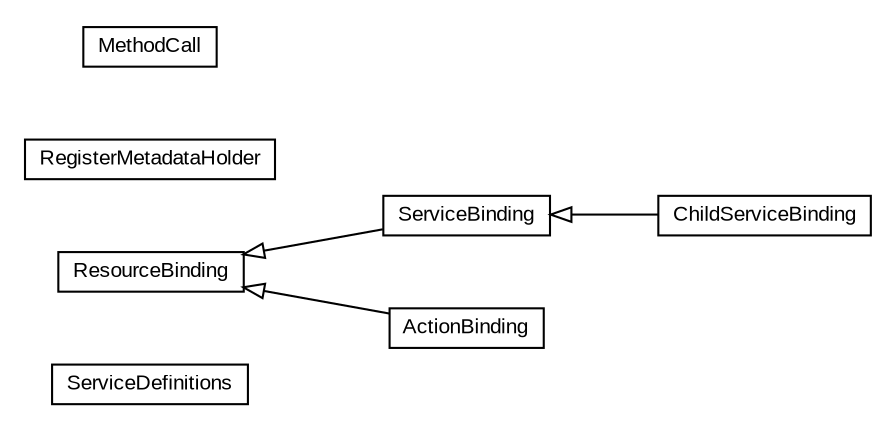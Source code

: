 #!/usr/local/bin/dot
#
# Class diagram 
# Generated by UMLGraph version R5_6-24-gf6e263 (http://www.umlgraph.org/)
#

digraph G {
	edge [fontname="arial",fontsize=10,labelfontname="arial",labelfontsize=10];
	node [fontname="arial",fontsize=10,shape=plaintext];
	nodesep=0.25;
	ranksep=0.5;
	rankdir=LR;
	// com.gwtplatform.dispatch.rest.rebind.type.ServiceDefinitions
	c26676 [label=<<table title="com.gwtplatform.dispatch.rest.rebind.type.ServiceDefinitions" border="0" cellborder="1" cellspacing="0" cellpadding="2" port="p" href="./ServiceDefinitions.html">
		<tr><td><table border="0" cellspacing="0" cellpadding="1">
<tr><td align="center" balign="center"> ServiceDefinitions </td></tr>
		</table></td></tr>
		</table>>, URL="./ServiceDefinitions.html", fontname="arial", fontcolor="black", fontsize=10.0];
	// com.gwtplatform.dispatch.rest.rebind.type.ServiceBinding
	c26677 [label=<<table title="com.gwtplatform.dispatch.rest.rebind.type.ServiceBinding" border="0" cellborder="1" cellspacing="0" cellpadding="2" port="p" href="./ServiceBinding.html">
		<tr><td><table border="0" cellspacing="0" cellpadding="1">
<tr><td align="center" balign="center"> ServiceBinding </td></tr>
		</table></td></tr>
		</table>>, URL="./ServiceBinding.html", fontname="arial", fontcolor="black", fontsize=10.0];
	// com.gwtplatform.dispatch.rest.rebind.type.ResourceBinding
	c26678 [label=<<table title="com.gwtplatform.dispatch.rest.rebind.type.ResourceBinding" border="0" cellborder="1" cellspacing="0" cellpadding="2" port="p" href="./ResourceBinding.html">
		<tr><td><table border="0" cellspacing="0" cellpadding="1">
<tr><td align="center" balign="center"> ResourceBinding </td></tr>
		</table></td></tr>
		</table>>, URL="./ResourceBinding.html", fontname="arial", fontcolor="black", fontsize=10.0];
	// com.gwtplatform.dispatch.rest.rebind.type.RegisterMetadataHolder
	c26679 [label=<<table title="com.gwtplatform.dispatch.rest.rebind.type.RegisterMetadataHolder" border="0" cellborder="1" cellspacing="0" cellpadding="2" port="p" href="./RegisterMetadataHolder.html">
		<tr><td><table border="0" cellspacing="0" cellpadding="1">
<tr><td align="center" balign="center"> RegisterMetadataHolder </td></tr>
		</table></td></tr>
		</table>>, URL="./RegisterMetadataHolder.html", fontname="arial", fontcolor="black", fontsize=10.0];
	// com.gwtplatform.dispatch.rest.rebind.type.MethodCall
	c26680 [label=<<table title="com.gwtplatform.dispatch.rest.rebind.type.MethodCall" border="0" cellborder="1" cellspacing="0" cellpadding="2" port="p" href="./MethodCall.html">
		<tr><td><table border="0" cellspacing="0" cellpadding="1">
<tr><td align="center" balign="center"> MethodCall </td></tr>
		</table></td></tr>
		</table>>, URL="./MethodCall.html", fontname="arial", fontcolor="black", fontsize=10.0];
	// com.gwtplatform.dispatch.rest.rebind.type.ChildServiceBinding
	c26681 [label=<<table title="com.gwtplatform.dispatch.rest.rebind.type.ChildServiceBinding" border="0" cellborder="1" cellspacing="0" cellpadding="2" port="p" href="./ChildServiceBinding.html">
		<tr><td><table border="0" cellspacing="0" cellpadding="1">
<tr><td align="center" balign="center"> ChildServiceBinding </td></tr>
		</table></td></tr>
		</table>>, URL="./ChildServiceBinding.html", fontname="arial", fontcolor="black", fontsize=10.0];
	// com.gwtplatform.dispatch.rest.rebind.type.ActionBinding
	c26682 [label=<<table title="com.gwtplatform.dispatch.rest.rebind.type.ActionBinding" border="0" cellborder="1" cellspacing="0" cellpadding="2" port="p" href="./ActionBinding.html">
		<tr><td><table border="0" cellspacing="0" cellpadding="1">
<tr><td align="center" balign="center"> ActionBinding </td></tr>
		</table></td></tr>
		</table>>, URL="./ActionBinding.html", fontname="arial", fontcolor="black", fontsize=10.0];
	//com.gwtplatform.dispatch.rest.rebind.type.ServiceBinding extends com.gwtplatform.dispatch.rest.rebind.type.ResourceBinding
	c26678:p -> c26677:p [dir=back,arrowtail=empty];
	//com.gwtplatform.dispatch.rest.rebind.type.ChildServiceBinding extends com.gwtplatform.dispatch.rest.rebind.type.ServiceBinding
	c26677:p -> c26681:p [dir=back,arrowtail=empty];
	//com.gwtplatform.dispatch.rest.rebind.type.ActionBinding extends com.gwtplatform.dispatch.rest.rebind.type.ResourceBinding
	c26678:p -> c26682:p [dir=back,arrowtail=empty];
}

